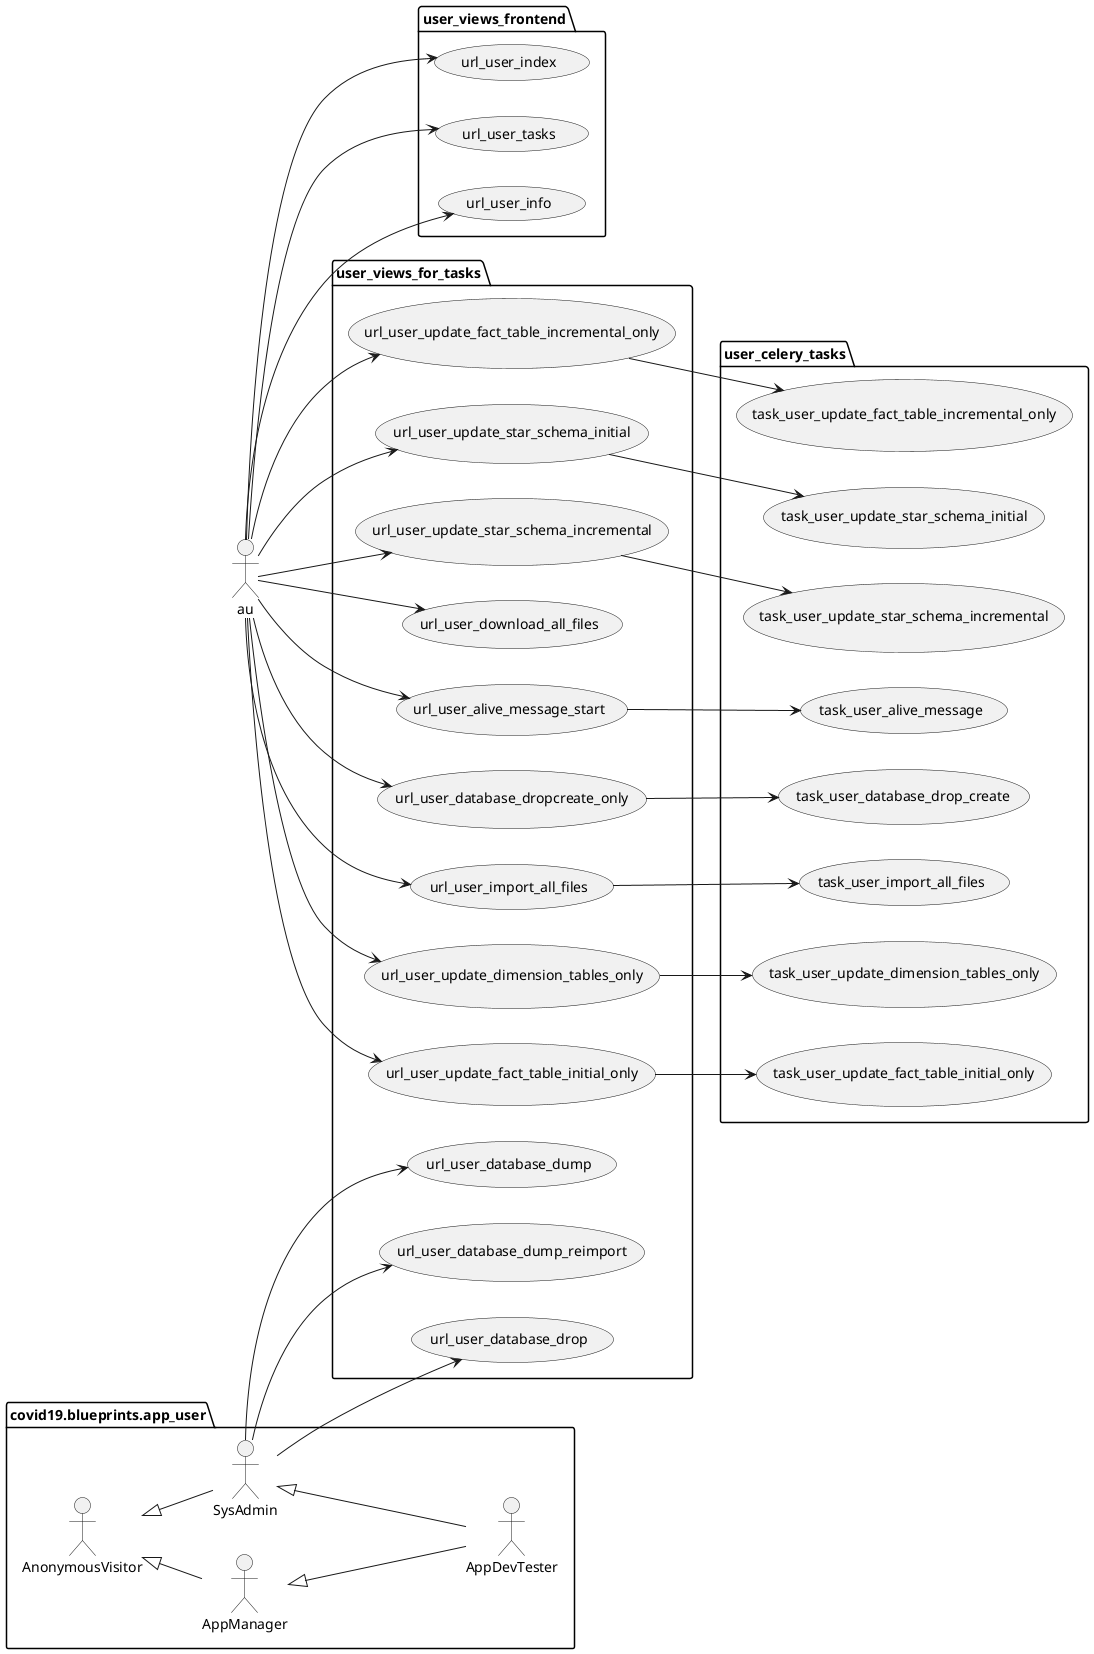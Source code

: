 @startuml
package covid19.blueprints.app_user {
	actor AnonymousVisitor as vu
	actor AppManager as ou
	actor SysAdmin as su
	actor AppDevTester as du
}
package covid19.blueprints.app_user {
	vu <|-- ou
	vu <|-- su
	su <|-- du
	ou <|-- du
}
left to right direction
package user_views_frontend {
  usecase url_user_index as UC1
  usecase url_user_tasks as UC2
  usecase url_user_info as UC3
}
package user_views_for_tasks {
  usecase url_user_database_dump as UC51
  usecase url_user_database_dump_reimport as UC52
  usecase url_user_database_drop as UC53
  usecase url_user_download_all_files as UC54
  usecase url_user_alive_message_start as UC55
  usecase url_user_database_dropcreate_only as UC56
  usecase url_user_import_all_files as UC57
  usecase url_user_update_dimension_tables_only as UC58
  usecase url_user_update_fact_table_initial_only as UC59
  usecase url_user_update_fact_table_incremental_only as UC60
  usecase url_user_update_star_schema_initial as UC61
  usecase url_user_update_star_schema_incremental as UC62
}
package user_celery_tasks {
  usecase task_user_alive_message as UC105
  usecase task_user_database_drop_create as UC106
  usecase task_user_import_all_files as UC107
  usecase task_user_update_dimension_tables_only as UC108
  usecase task_user_update_fact_table_initial_only as UC109
  usecase task_user_update_fact_table_incremental_only as UC110
  usecase task_user_update_star_schema_initial as UC111
  usecase task_user_update_star_schema_incremental as UC112
}
au --> UC1
au --> UC2
au --> UC3
su --> UC51
su --> UC52
su --> UC53
au --> UC54
au --> UC55
au --> UC56
au --> UC57
au --> UC58
au --> UC59
au --> UC60
au --> UC61
au --> UC62
UC55 --> UC105
UC56 --> UC106
UC57 --> UC107
UC58 --> UC108
UC59 --> UC109
UC60 --> UC110
UC61 --> UC111
UC62 --> UC112
@enduml